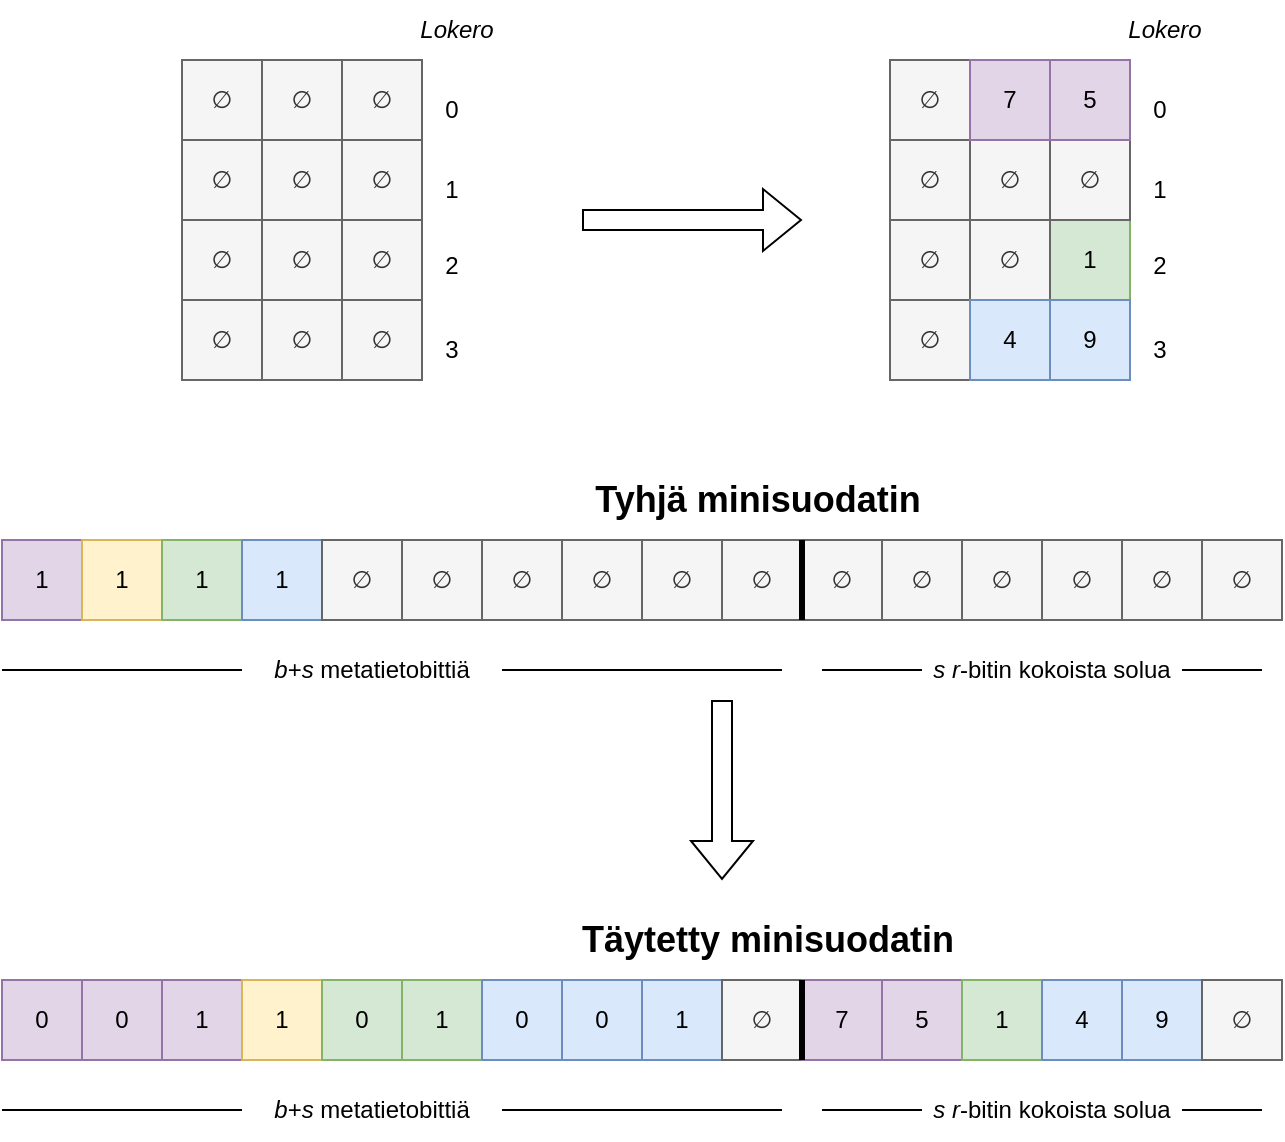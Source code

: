 <mxfile version="22.1.18" type="github">
  <diagram name="Sivu-1" id="PFor0DCCQz3-RbrPlGG-">
    <mxGraphModel dx="2002" dy="1153" grid="1" gridSize="10" guides="1" tooltips="1" connect="1" arrows="1" fold="1" page="1" pageScale="1" pageWidth="827" pageHeight="1169" math="0" shadow="0">
      <root>
        <mxCell id="0" />
        <mxCell id="1" parent="0" />
        <mxCell id="vQJSD4NfKstMM5VLypwr-68" value="" style="shape=flexArrow;endArrow=classic;html=1;rounded=0;" edge="1" parent="1">
          <mxGeometry width="50" height="50" relative="1" as="geometry">
            <mxPoint x="370" y="200" as="sourcePoint" />
            <mxPoint x="480" y="200" as="targetPoint" />
          </mxGeometry>
        </mxCell>
        <mxCell id="vQJSD4NfKstMM5VLypwr-69" value="" style="group" vertex="1" connectable="0" parent="1">
          <mxGeometry x="80" y="540" width="640" height="120" as="geometry" />
        </mxCell>
        <mxCell id="0MBsFlT_AJ7sOl0La73U-1" value="0" style="whiteSpace=wrap;html=1;aspect=fixed;fillColor=#e1d5e7;strokeColor=#9673a6;" parent="vQJSD4NfKstMM5VLypwr-69" vertex="1">
          <mxGeometry y="40" width="40" height="40" as="geometry" />
        </mxCell>
        <mxCell id="0MBsFlT_AJ7sOl0La73U-19" value="0" style="whiteSpace=wrap;html=1;aspect=fixed;fillColor=#e1d5e7;strokeColor=#9673a6;" parent="vQJSD4NfKstMM5VLypwr-69" vertex="1">
          <mxGeometry x="40" y="40" width="40" height="40" as="geometry" />
        </mxCell>
        <mxCell id="0MBsFlT_AJ7sOl0La73U-20" value="1" style="whiteSpace=wrap;html=1;aspect=fixed;fillColor=#e1d5e7;strokeColor=#9673a6;" parent="vQJSD4NfKstMM5VLypwr-69" vertex="1">
          <mxGeometry x="80" y="40" width="40" height="40" as="geometry" />
        </mxCell>
        <mxCell id="0MBsFlT_AJ7sOl0La73U-21" value="1" style="whiteSpace=wrap;html=1;aspect=fixed;fillColor=#fff2cc;strokeColor=#d6b656;" parent="vQJSD4NfKstMM5VLypwr-69" vertex="1">
          <mxGeometry x="120" y="40" width="40" height="40" as="geometry" />
        </mxCell>
        <mxCell id="0MBsFlT_AJ7sOl0La73U-22" value="0" style="whiteSpace=wrap;html=1;aspect=fixed;fillColor=#d5e8d4;strokeColor=#82b366;" parent="vQJSD4NfKstMM5VLypwr-69" vertex="1">
          <mxGeometry x="160" y="40" width="40" height="40" as="geometry" />
        </mxCell>
        <mxCell id="0MBsFlT_AJ7sOl0La73U-23" value="1" style="whiteSpace=wrap;html=1;aspect=fixed;fillColor=#d5e8d4;strokeColor=#82b366;" parent="vQJSD4NfKstMM5VLypwr-69" vertex="1">
          <mxGeometry x="200" y="40" width="40" height="40" as="geometry" />
        </mxCell>
        <mxCell id="0MBsFlT_AJ7sOl0La73U-24" value="0" style="whiteSpace=wrap;html=1;aspect=fixed;fillColor=#dae8fc;strokeColor=#6c8ebf;" parent="vQJSD4NfKstMM5VLypwr-69" vertex="1">
          <mxGeometry x="240" y="40" width="40" height="40" as="geometry" />
        </mxCell>
        <mxCell id="0MBsFlT_AJ7sOl0La73U-25" value="0" style="whiteSpace=wrap;html=1;aspect=fixed;fillColor=#dae8fc;strokeColor=#6c8ebf;" parent="vQJSD4NfKstMM5VLypwr-69" vertex="1">
          <mxGeometry x="280" y="40" width="40" height="40" as="geometry" />
        </mxCell>
        <mxCell id="0MBsFlT_AJ7sOl0La73U-26" value="1" style="whiteSpace=wrap;html=1;aspect=fixed;fillColor=#dae8fc;strokeColor=#6c8ebf;" parent="vQJSD4NfKstMM5VLypwr-69" vertex="1">
          <mxGeometry x="320" y="40" width="40" height="40" as="geometry" />
        </mxCell>
        <mxCell id="0MBsFlT_AJ7sOl0La73U-29" value="∅" style="whiteSpace=wrap;html=1;aspect=fixed;fillColor=#f5f5f5;fontColor=#333333;strokeColor=#666666;" parent="vQJSD4NfKstMM5VLypwr-69" vertex="1">
          <mxGeometry x="360" y="40" width="40" height="40" as="geometry" />
        </mxCell>
        <mxCell id="vQJSD4NfKstMM5VLypwr-18" value="5" style="whiteSpace=wrap;html=1;aspect=fixed;fillColor=#e1d5e7;strokeColor=#9673a6;" vertex="1" parent="vQJSD4NfKstMM5VLypwr-69">
          <mxGeometry x="440" y="40" width="40" height="40" as="geometry" />
        </mxCell>
        <mxCell id="vQJSD4NfKstMM5VLypwr-19" value="7" style="whiteSpace=wrap;html=1;aspect=fixed;fillColor=#e1d5e7;strokeColor=#9673a6;" vertex="1" parent="vQJSD4NfKstMM5VLypwr-69">
          <mxGeometry x="400" y="40" width="40" height="40" as="geometry" />
        </mxCell>
        <mxCell id="vQJSD4NfKstMM5VLypwr-20" value="1" style="whiteSpace=wrap;html=1;aspect=fixed;fillColor=#d5e8d4;strokeColor=#82b366;" vertex="1" parent="vQJSD4NfKstMM5VLypwr-69">
          <mxGeometry x="480" y="40" width="40" height="40" as="geometry" />
        </mxCell>
        <mxCell id="vQJSD4NfKstMM5VLypwr-21" value="9" style="whiteSpace=wrap;html=1;aspect=fixed;fillColor=#dae8fc;strokeColor=#6c8ebf;" vertex="1" parent="vQJSD4NfKstMM5VLypwr-69">
          <mxGeometry x="560" y="40" width="40" height="40" as="geometry" />
        </mxCell>
        <mxCell id="vQJSD4NfKstMM5VLypwr-22" value="4" style="whiteSpace=wrap;html=1;aspect=fixed;fillColor=#dae8fc;strokeColor=#6c8ebf;" vertex="1" parent="vQJSD4NfKstMM5VLypwr-69">
          <mxGeometry x="520" y="40" width="40" height="40" as="geometry" />
        </mxCell>
        <mxCell id="vQJSD4NfKstMM5VLypwr-23" value="∅" style="whiteSpace=wrap;html=1;aspect=fixed;fillColor=#f5f5f5;fontColor=#333333;strokeColor=#666666;" vertex="1" parent="vQJSD4NfKstMM5VLypwr-69">
          <mxGeometry x="600" y="40" width="40" height="40" as="geometry" />
        </mxCell>
        <mxCell id="vQJSD4NfKstMM5VLypwr-26" value="" style="endArrow=none;html=1;rounded=0;curved=1;strokeWidth=3;entryX=0;entryY=0;entryDx=0;entryDy=0;" edge="1" parent="vQJSD4NfKstMM5VLypwr-69" target="vQJSD4NfKstMM5VLypwr-19">
          <mxGeometry width="50" height="50" relative="1" as="geometry">
            <mxPoint x="400" y="80" as="sourcePoint" />
            <mxPoint x="400" y="160" as="targetPoint" />
          </mxGeometry>
        </mxCell>
        <mxCell id="vQJSD4NfKstMM5VLypwr-31" value="b&lt;span style=&quot;font-style: normal;&quot;&gt;+&lt;/span&gt;s&lt;span style=&quot;font-style: normal;&quot;&gt;&amp;nbsp;metatietobittiä&lt;/span&gt;" style="text;html=1;strokeColor=none;fillColor=none;align=center;verticalAlign=middle;whiteSpace=wrap;rounded=0;fontStyle=2" vertex="1" parent="vQJSD4NfKstMM5VLypwr-69">
          <mxGeometry x="120" y="90" width="130" height="30" as="geometry" />
        </mxCell>
        <mxCell id="vQJSD4NfKstMM5VLypwr-32" value="" style="endArrow=none;html=1;rounded=0;exitX=0;exitY=0.5;exitDx=0;exitDy=0;" edge="1" parent="vQJSD4NfKstMM5VLypwr-69" source="vQJSD4NfKstMM5VLypwr-31">
          <mxGeometry width="50" height="50" relative="1" as="geometry">
            <mxPoint x="100" y="104.5" as="sourcePoint" />
            <mxPoint y="105" as="targetPoint" />
          </mxGeometry>
        </mxCell>
        <mxCell id="vQJSD4NfKstMM5VLypwr-33" value="" style="endArrow=none;html=1;rounded=0;" edge="1" parent="vQJSD4NfKstMM5VLypwr-69">
          <mxGeometry width="50" height="50" relative="1" as="geometry">
            <mxPoint x="390" y="105" as="sourcePoint" />
            <mxPoint x="250" y="105" as="targetPoint" />
          </mxGeometry>
        </mxCell>
        <mxCell id="vQJSD4NfKstMM5VLypwr-34" value="&lt;b style=&quot;font-size: 18px;&quot;&gt;Täytetty minisuodatin&lt;/b&gt;" style="text;html=1;strokeColor=none;fillColor=none;align=center;verticalAlign=middle;whiteSpace=wrap;rounded=0;fontSize=18;" vertex="1" parent="vQJSD4NfKstMM5VLypwr-69">
          <mxGeometry x="280" width="206" height="40" as="geometry" />
        </mxCell>
        <mxCell id="vQJSD4NfKstMM5VLypwr-39" value="&lt;i&gt;s&lt;/i&gt;&amp;nbsp;&lt;i&gt;r&lt;/i&gt;-bitin kokoista solua" style="text;html=1;strokeColor=none;fillColor=none;align=center;verticalAlign=middle;whiteSpace=wrap;rounded=0;" vertex="1" parent="vQJSD4NfKstMM5VLypwr-69">
          <mxGeometry x="460" y="90" width="130" height="30" as="geometry" />
        </mxCell>
        <mxCell id="vQJSD4NfKstMM5VLypwr-40" value="" style="endArrow=none;html=1;rounded=0;exitX=0;exitY=0.5;exitDx=0;exitDy=0;" edge="1" parent="vQJSD4NfKstMM5VLypwr-69" source="vQJSD4NfKstMM5VLypwr-39">
          <mxGeometry width="50" height="50" relative="1" as="geometry">
            <mxPoint x="460" y="140" as="sourcePoint" />
            <mxPoint x="410" y="105" as="targetPoint" />
          </mxGeometry>
        </mxCell>
        <mxCell id="vQJSD4NfKstMM5VLypwr-41" value="" style="endArrow=none;html=1;rounded=0;entryX=1;entryY=0.5;entryDx=0;entryDy=0;" edge="1" parent="vQJSD4NfKstMM5VLypwr-69" target="vQJSD4NfKstMM5VLypwr-39">
          <mxGeometry width="50" height="50" relative="1" as="geometry">
            <mxPoint x="630" y="105" as="sourcePoint" />
            <mxPoint x="610" y="104.5" as="targetPoint" />
          </mxGeometry>
        </mxCell>
        <mxCell id="vQJSD4NfKstMM5VLypwr-70" value="" style="group" vertex="1" connectable="0" parent="1">
          <mxGeometry x="80" y="320" width="640" height="120" as="geometry" />
        </mxCell>
        <mxCell id="vQJSD4NfKstMM5VLypwr-1" value="1" style="whiteSpace=wrap;html=1;aspect=fixed;fillColor=#e1d5e7;strokeColor=#9673a6;" vertex="1" parent="vQJSD4NfKstMM5VLypwr-70">
          <mxGeometry y="40" width="40" height="40" as="geometry" />
        </mxCell>
        <mxCell id="vQJSD4NfKstMM5VLypwr-2" value="1" style="whiteSpace=wrap;html=1;aspect=fixed;fillColor=#fff2cc;strokeColor=#d6b656;" vertex="1" parent="vQJSD4NfKstMM5VLypwr-70">
          <mxGeometry x="40" y="40" width="40" height="40" as="geometry" />
        </mxCell>
        <mxCell id="vQJSD4NfKstMM5VLypwr-3" value="1" style="whiteSpace=wrap;html=1;aspect=fixed;fillColor=#d5e8d4;strokeColor=#82b366;" vertex="1" parent="vQJSD4NfKstMM5VLypwr-70">
          <mxGeometry x="80" y="40" width="40" height="40" as="geometry" />
        </mxCell>
        <mxCell id="vQJSD4NfKstMM5VLypwr-4" value="1" style="whiteSpace=wrap;html=1;aspect=fixed;fillColor=#dae8fc;strokeColor=#6c8ebf;" vertex="1" parent="vQJSD4NfKstMM5VLypwr-70">
          <mxGeometry x="120" y="40" width="40" height="40" as="geometry" />
        </mxCell>
        <mxCell id="vQJSD4NfKstMM5VLypwr-5" value="∅" style="whiteSpace=wrap;html=1;aspect=fixed;fillColor=#f5f5f5;fontColor=#333333;strokeColor=#666666;" vertex="1" parent="vQJSD4NfKstMM5VLypwr-70">
          <mxGeometry x="160" y="40" width="40" height="40" as="geometry" />
        </mxCell>
        <mxCell id="vQJSD4NfKstMM5VLypwr-6" value="∅" style="whiteSpace=wrap;html=1;aspect=fixed;fillColor=#f5f5f5;fontColor=#333333;strokeColor=#666666;" vertex="1" parent="vQJSD4NfKstMM5VLypwr-70">
          <mxGeometry x="200" y="40" width="40" height="40" as="geometry" />
        </mxCell>
        <mxCell id="vQJSD4NfKstMM5VLypwr-7" value="∅" style="whiteSpace=wrap;html=1;aspect=fixed;fillColor=#f5f5f5;fontColor=#333333;strokeColor=#666666;" vertex="1" parent="vQJSD4NfKstMM5VLypwr-70">
          <mxGeometry x="240" y="40" width="40" height="40" as="geometry" />
        </mxCell>
        <mxCell id="vQJSD4NfKstMM5VLypwr-9" value="∅" style="whiteSpace=wrap;html=1;aspect=fixed;fillColor=#f5f5f5;fontColor=#333333;strokeColor=#666666;" vertex="1" parent="vQJSD4NfKstMM5VLypwr-70">
          <mxGeometry x="280" y="40" width="40" height="40" as="geometry" />
        </mxCell>
        <mxCell id="vQJSD4NfKstMM5VLypwr-10" value="∅" style="whiteSpace=wrap;html=1;aspect=fixed;fillColor=#f5f5f5;fontColor=#333333;strokeColor=#666666;" vertex="1" parent="vQJSD4NfKstMM5VLypwr-70">
          <mxGeometry x="360" y="40" width="40" height="40" as="geometry" />
        </mxCell>
        <mxCell id="vQJSD4NfKstMM5VLypwr-11" value="∅" style="whiteSpace=wrap;html=1;aspect=fixed;fillColor=#f5f5f5;fontColor=#333333;strokeColor=#666666;" vertex="1" parent="vQJSD4NfKstMM5VLypwr-70">
          <mxGeometry x="320" y="40" width="40" height="40" as="geometry" />
        </mxCell>
        <mxCell id="vQJSD4NfKstMM5VLypwr-12" value="∅" style="whiteSpace=wrap;html=1;aspect=fixed;fillColor=#f5f5f5;fontColor=#333333;strokeColor=#666666;" vertex="1" parent="vQJSD4NfKstMM5VLypwr-70">
          <mxGeometry x="440" y="40" width="40" height="40" as="geometry" />
        </mxCell>
        <mxCell id="vQJSD4NfKstMM5VLypwr-13" value="∅" style="whiteSpace=wrap;html=1;aspect=fixed;fillColor=#f5f5f5;fontColor=#333333;strokeColor=#666666;" vertex="1" parent="vQJSD4NfKstMM5VLypwr-70">
          <mxGeometry x="480" y="40" width="40" height="40" as="geometry" />
        </mxCell>
        <mxCell id="vQJSD4NfKstMM5VLypwr-14" value="∅" style="whiteSpace=wrap;html=1;aspect=fixed;fillColor=#f5f5f5;fontColor=#333333;strokeColor=#666666;" vertex="1" parent="vQJSD4NfKstMM5VLypwr-70">
          <mxGeometry x="520" y="40" width="40" height="40" as="geometry" />
        </mxCell>
        <mxCell id="vQJSD4NfKstMM5VLypwr-15" value="∅" style="whiteSpace=wrap;html=1;aspect=fixed;fillColor=#f5f5f5;fontColor=#333333;strokeColor=#666666;" vertex="1" parent="vQJSD4NfKstMM5VLypwr-70">
          <mxGeometry x="600" y="40" width="40" height="40" as="geometry" />
        </mxCell>
        <mxCell id="vQJSD4NfKstMM5VLypwr-16" value="∅" style="whiteSpace=wrap;html=1;aspect=fixed;fillColor=#f5f5f5;fontColor=#333333;strokeColor=#666666;" vertex="1" parent="vQJSD4NfKstMM5VLypwr-70">
          <mxGeometry x="560" y="40" width="40" height="40" as="geometry" />
        </mxCell>
        <mxCell id="vQJSD4NfKstMM5VLypwr-17" value="∅" style="whiteSpace=wrap;html=1;aspect=fixed;fillColor=#f5f5f5;fontColor=#333333;strokeColor=#666666;" vertex="1" parent="vQJSD4NfKstMM5VLypwr-70">
          <mxGeometry x="400" y="40" width="40" height="40" as="geometry" />
        </mxCell>
        <mxCell id="vQJSD4NfKstMM5VLypwr-24" value="&lt;b style=&quot;font-size: 18px;&quot;&gt;Tyhjä minisuodatin&lt;/b&gt;" style="text;html=1;strokeColor=none;fillColor=none;align=center;verticalAlign=middle;whiteSpace=wrap;rounded=0;fontSize=18;" vertex="1" parent="vQJSD4NfKstMM5VLypwr-70">
          <mxGeometry x="280" width="196" height="40" as="geometry" />
        </mxCell>
        <mxCell id="vQJSD4NfKstMM5VLypwr-27" value="" style="endArrow=none;html=1;rounded=0;curved=1;strokeWidth=3;entryX=0;entryY=0;entryDx=0;entryDy=0;exitX=0;exitY=1;exitDx=0;exitDy=0;" edge="1" parent="vQJSD4NfKstMM5VLypwr-70" source="vQJSD4NfKstMM5VLypwr-17" target="vQJSD4NfKstMM5VLypwr-17">
          <mxGeometry width="50" height="50" relative="1" as="geometry">
            <mxPoint x="410" y="250" as="sourcePoint" />
            <mxPoint x="410" y="210" as="targetPoint" />
          </mxGeometry>
        </mxCell>
        <mxCell id="vQJSD4NfKstMM5VLypwr-28" value="b&lt;span style=&quot;font-style: normal;&quot;&gt;+&lt;/span&gt;s&lt;span style=&quot;font-style: normal;&quot;&gt;&amp;nbsp;metatietobittiä&lt;/span&gt;" style="text;html=1;strokeColor=none;fillColor=none;align=center;verticalAlign=middle;whiteSpace=wrap;rounded=0;fontStyle=2" vertex="1" parent="vQJSD4NfKstMM5VLypwr-70">
          <mxGeometry x="120" y="90" width="130" height="30" as="geometry" />
        </mxCell>
        <mxCell id="vQJSD4NfKstMM5VLypwr-29" value="" style="endArrow=none;html=1;rounded=0;exitX=0;exitY=0.5;exitDx=0;exitDy=0;" edge="1" parent="vQJSD4NfKstMM5VLypwr-70" source="vQJSD4NfKstMM5VLypwr-28">
          <mxGeometry width="50" height="50" relative="1" as="geometry">
            <mxPoint x="100" y="104.5" as="sourcePoint" />
            <mxPoint y="105" as="targetPoint" />
          </mxGeometry>
        </mxCell>
        <mxCell id="vQJSD4NfKstMM5VLypwr-30" value="" style="endArrow=none;html=1;rounded=0;" edge="1" parent="vQJSD4NfKstMM5VLypwr-70">
          <mxGeometry width="50" height="50" relative="1" as="geometry">
            <mxPoint x="390" y="105" as="sourcePoint" />
            <mxPoint x="250" y="105" as="targetPoint" />
          </mxGeometry>
        </mxCell>
        <mxCell id="vQJSD4NfKstMM5VLypwr-36" value="&lt;i&gt;s&lt;/i&gt;&amp;nbsp;&lt;i&gt;r&lt;/i&gt;-bitin kokoista solua" style="text;html=1;strokeColor=none;fillColor=none;align=center;verticalAlign=middle;whiteSpace=wrap;rounded=0;" vertex="1" parent="vQJSD4NfKstMM5VLypwr-70">
          <mxGeometry x="460" y="90" width="130" height="30" as="geometry" />
        </mxCell>
        <mxCell id="vQJSD4NfKstMM5VLypwr-37" value="" style="endArrow=none;html=1;rounded=0;exitX=0;exitY=0.5;exitDx=0;exitDy=0;" edge="1" parent="vQJSD4NfKstMM5VLypwr-70" source="vQJSD4NfKstMM5VLypwr-36">
          <mxGeometry width="50" height="50" relative="1" as="geometry">
            <mxPoint x="460" y="140" as="sourcePoint" />
            <mxPoint x="410" y="105" as="targetPoint" />
          </mxGeometry>
        </mxCell>
        <mxCell id="vQJSD4NfKstMM5VLypwr-38" value="" style="endArrow=none;html=1;rounded=0;entryX=1;entryY=0.5;entryDx=0;entryDy=0;" edge="1" parent="vQJSD4NfKstMM5VLypwr-70" target="vQJSD4NfKstMM5VLypwr-36">
          <mxGeometry width="50" height="50" relative="1" as="geometry">
            <mxPoint x="630" y="105" as="sourcePoint" />
            <mxPoint x="610" y="104.5" as="targetPoint" />
          </mxGeometry>
        </mxCell>
        <mxCell id="vQJSD4NfKstMM5VLypwr-71" value="" style="shape=flexArrow;endArrow=classic;html=1;rounded=0;" edge="1" parent="1">
          <mxGeometry width="50" height="50" relative="1" as="geometry">
            <mxPoint x="440" y="440" as="sourcePoint" />
            <mxPoint x="440" y="530" as="targetPoint" />
          </mxGeometry>
        </mxCell>
        <mxCell id="vQJSD4NfKstMM5VLypwr-72" value="" style="group" vertex="1" connectable="0" parent="1">
          <mxGeometry x="170" y="90" width="170" height="190" as="geometry" />
        </mxCell>
        <mxCell id="vQJSD4NfKstMM5VLypwr-43" value="∅" style="whiteSpace=wrap;html=1;aspect=fixed;fillColor=#f5f5f5;fontColor=#333333;strokeColor=#666666;" vertex="1" parent="vQJSD4NfKstMM5VLypwr-72">
          <mxGeometry y="30" width="40" height="40" as="geometry" />
        </mxCell>
        <mxCell id="vQJSD4NfKstMM5VLypwr-44" value="∅" style="whiteSpace=wrap;html=1;aspect=fixed;fillColor=#f5f5f5;fontColor=#333333;strokeColor=#666666;" vertex="1" parent="vQJSD4NfKstMM5VLypwr-72">
          <mxGeometry y="70" width="40" height="40" as="geometry" />
        </mxCell>
        <mxCell id="vQJSD4NfKstMM5VLypwr-45" value="∅" style="whiteSpace=wrap;html=1;aspect=fixed;fillColor=#f5f5f5;fontColor=#333333;strokeColor=#666666;" vertex="1" parent="vQJSD4NfKstMM5VLypwr-72">
          <mxGeometry y="110" width="40" height="40" as="geometry" />
        </mxCell>
        <mxCell id="vQJSD4NfKstMM5VLypwr-47" value="∅" style="whiteSpace=wrap;html=1;aspect=fixed;fillColor=#f5f5f5;fontColor=#333333;strokeColor=#666666;" vertex="1" parent="vQJSD4NfKstMM5VLypwr-72">
          <mxGeometry x="40" y="110" width="40" height="40" as="geometry" />
        </mxCell>
        <mxCell id="vQJSD4NfKstMM5VLypwr-48" value="∅" style="whiteSpace=wrap;html=1;aspect=fixed;fillColor=#f5f5f5;fontColor=#333333;strokeColor=#666666;" vertex="1" parent="vQJSD4NfKstMM5VLypwr-72">
          <mxGeometry y="150" width="40" height="40" as="geometry" />
        </mxCell>
        <mxCell id="vQJSD4NfKstMM5VLypwr-51" value="∅" style="whiteSpace=wrap;html=1;aspect=fixed;fillColor=#f5f5f5;fontColor=#333333;strokeColor=#666666;" vertex="1" parent="vQJSD4NfKstMM5VLypwr-72">
          <mxGeometry x="40" y="70" width="40" height="40" as="geometry" />
        </mxCell>
        <mxCell id="vQJSD4NfKstMM5VLypwr-52" value="∅" style="whiteSpace=wrap;html=1;aspect=fixed;fillColor=#f5f5f5;fontColor=#333333;strokeColor=#666666;" vertex="1" parent="vQJSD4NfKstMM5VLypwr-72">
          <mxGeometry x="80" y="70" width="40" height="40" as="geometry" />
        </mxCell>
        <mxCell id="vQJSD4NfKstMM5VLypwr-55" value="Lokero" style="text;html=1;strokeColor=none;fillColor=none;align=center;verticalAlign=middle;whiteSpace=wrap;rounded=0;fontStyle=2" vertex="1" parent="vQJSD4NfKstMM5VLypwr-72">
          <mxGeometry x="115" width="45" height="30" as="geometry" />
        </mxCell>
        <mxCell id="vQJSD4NfKstMM5VLypwr-56" value="0" style="text;html=1;strokeColor=none;fillColor=none;align=center;verticalAlign=middle;whiteSpace=wrap;rounded=0;" vertex="1" parent="vQJSD4NfKstMM5VLypwr-72">
          <mxGeometry x="105" y="40" width="60" height="30" as="geometry" />
        </mxCell>
        <mxCell id="vQJSD4NfKstMM5VLypwr-57" value="1" style="text;html=1;strokeColor=none;fillColor=none;align=center;verticalAlign=middle;whiteSpace=wrap;rounded=0;" vertex="1" parent="vQJSD4NfKstMM5VLypwr-72">
          <mxGeometry x="105" y="80" width="60" height="30" as="geometry" />
        </mxCell>
        <mxCell id="vQJSD4NfKstMM5VLypwr-58" value="2" style="text;html=1;strokeColor=none;fillColor=none;align=center;verticalAlign=middle;whiteSpace=wrap;rounded=0;" vertex="1" parent="vQJSD4NfKstMM5VLypwr-72">
          <mxGeometry x="100" y="115" width="70" height="35" as="geometry" />
        </mxCell>
        <mxCell id="vQJSD4NfKstMM5VLypwr-59" value="3" style="text;html=1;strokeColor=none;fillColor=none;align=center;verticalAlign=middle;whiteSpace=wrap;rounded=0;" vertex="1" parent="vQJSD4NfKstMM5VLypwr-72">
          <mxGeometry x="105" y="160" width="60" height="30" as="geometry" />
        </mxCell>
        <mxCell id="vQJSD4NfKstMM5VLypwr-60" value="∅" style="whiteSpace=wrap;html=1;aspect=fixed;fillColor=#f5f5f5;fontColor=#333333;strokeColor=#666666;" vertex="1" parent="vQJSD4NfKstMM5VLypwr-72">
          <mxGeometry x="80" y="30" width="40" height="40" as="geometry" />
        </mxCell>
        <mxCell id="vQJSD4NfKstMM5VLypwr-61" value="∅" style="whiteSpace=wrap;html=1;aspect=fixed;fillColor=#f5f5f5;fontColor=#333333;strokeColor=#666666;" vertex="1" parent="vQJSD4NfKstMM5VLypwr-72">
          <mxGeometry x="40" y="30" width="40" height="40" as="geometry" />
        </mxCell>
        <mxCell id="vQJSD4NfKstMM5VLypwr-62" value="∅" style="whiteSpace=wrap;html=1;aspect=fixed;fillColor=#f5f5f5;fontColor=#333333;strokeColor=#666666;" vertex="1" parent="vQJSD4NfKstMM5VLypwr-72">
          <mxGeometry x="80" y="110" width="40" height="40" as="geometry" />
        </mxCell>
        <mxCell id="vQJSD4NfKstMM5VLypwr-63" value="∅" style="whiteSpace=wrap;html=1;aspect=fixed;fillColor=#f5f5f5;fontColor=#333333;strokeColor=#666666;" vertex="1" parent="vQJSD4NfKstMM5VLypwr-72">
          <mxGeometry x="40" y="150" width="40" height="40" as="geometry" />
        </mxCell>
        <mxCell id="vQJSD4NfKstMM5VLypwr-64" value="∅" style="whiteSpace=wrap;html=1;aspect=fixed;fillColor=#f5f5f5;fontColor=#333333;strokeColor=#666666;" vertex="1" parent="vQJSD4NfKstMM5VLypwr-72">
          <mxGeometry x="80" y="150" width="40" height="40" as="geometry" />
        </mxCell>
        <mxCell id="vQJSD4NfKstMM5VLypwr-73" value="" style="group" vertex="1" connectable="0" parent="1">
          <mxGeometry x="524" y="90" width="170" height="190" as="geometry" />
        </mxCell>
        <mxCell id="0MBsFlT_AJ7sOl0La73U-2" value="∅" style="whiteSpace=wrap;html=1;aspect=fixed;fillColor=#f5f5f5;fontColor=#333333;strokeColor=#666666;" parent="vQJSD4NfKstMM5VLypwr-73" vertex="1">
          <mxGeometry y="30" width="40" height="40" as="geometry" />
        </mxCell>
        <mxCell id="0MBsFlT_AJ7sOl0La73U-3" value="∅" style="whiteSpace=wrap;html=1;aspect=fixed;fillColor=#f5f5f5;fontColor=#333333;strokeColor=#666666;" parent="vQJSD4NfKstMM5VLypwr-73" vertex="1">
          <mxGeometry y="70" width="40" height="40" as="geometry" />
        </mxCell>
        <mxCell id="0MBsFlT_AJ7sOl0La73U-4" value="∅" style="whiteSpace=wrap;html=1;aspect=fixed;fillColor=#f5f5f5;fontColor=#333333;strokeColor=#666666;" parent="vQJSD4NfKstMM5VLypwr-73" vertex="1">
          <mxGeometry y="110" width="40" height="40" as="geometry" />
        </mxCell>
        <mxCell id="0MBsFlT_AJ7sOl0La73U-5" value="1" style="whiteSpace=wrap;html=1;aspect=fixed;fillColor=#d5e8d4;strokeColor=#82b366;" parent="vQJSD4NfKstMM5VLypwr-73" vertex="1">
          <mxGeometry x="80" y="110" width="40" height="40" as="geometry" />
        </mxCell>
        <mxCell id="0MBsFlT_AJ7sOl0La73U-6" value="∅" style="whiteSpace=wrap;html=1;aspect=fixed;fillColor=#f5f5f5;fontColor=#333333;strokeColor=#666666;" parent="vQJSD4NfKstMM5VLypwr-73" vertex="1">
          <mxGeometry x="40" y="110" width="40" height="40" as="geometry" />
        </mxCell>
        <mxCell id="0MBsFlT_AJ7sOl0La73U-7" value="∅" style="whiteSpace=wrap;html=1;aspect=fixed;fillColor=#f5f5f5;fontColor=#333333;strokeColor=#666666;" parent="vQJSD4NfKstMM5VLypwr-73" vertex="1">
          <mxGeometry y="150" width="40" height="40" as="geometry" />
        </mxCell>
        <mxCell id="0MBsFlT_AJ7sOl0La73U-8" value="9" style="whiteSpace=wrap;html=1;aspect=fixed;fillColor=#dae8fc;strokeColor=#6c8ebf;" parent="vQJSD4NfKstMM5VLypwr-73" vertex="1">
          <mxGeometry x="80" y="150" width="40" height="40" as="geometry" />
        </mxCell>
        <mxCell id="0MBsFlT_AJ7sOl0La73U-9" value="4" style="whiteSpace=wrap;html=1;aspect=fixed;fillColor=#dae8fc;strokeColor=#6c8ebf;" parent="vQJSD4NfKstMM5VLypwr-73" vertex="1">
          <mxGeometry x="40" y="150" width="40" height="40" as="geometry" />
        </mxCell>
        <mxCell id="0MBsFlT_AJ7sOl0La73U-10" value="∅" style="whiteSpace=wrap;html=1;aspect=fixed;fillColor=#f5f5f5;fontColor=#333333;strokeColor=#666666;" parent="vQJSD4NfKstMM5VLypwr-73" vertex="1">
          <mxGeometry x="40" y="70" width="40" height="40" as="geometry" />
        </mxCell>
        <mxCell id="0MBsFlT_AJ7sOl0La73U-11" value="∅" style="whiteSpace=wrap;html=1;aspect=fixed;fillColor=#f5f5f5;fontColor=#333333;strokeColor=#666666;" parent="vQJSD4NfKstMM5VLypwr-73" vertex="1">
          <mxGeometry x="80" y="70" width="40" height="40" as="geometry" />
        </mxCell>
        <mxCell id="0MBsFlT_AJ7sOl0La73U-12" value="5" style="whiteSpace=wrap;html=1;aspect=fixed;fillColor=#e1d5e7;strokeColor=#9673a6;" parent="vQJSD4NfKstMM5VLypwr-73" vertex="1">
          <mxGeometry x="80" y="30" width="40" height="40" as="geometry" />
        </mxCell>
        <mxCell id="0MBsFlT_AJ7sOl0La73U-13" value="7" style="whiteSpace=wrap;html=1;aspect=fixed;fillColor=#e1d5e7;strokeColor=#9673a6;" parent="vQJSD4NfKstMM5VLypwr-73" vertex="1">
          <mxGeometry x="40" y="30" width="40" height="40" as="geometry" />
        </mxCell>
        <mxCell id="0MBsFlT_AJ7sOl0La73U-14" value="Lokero" style="text;html=1;strokeColor=none;fillColor=none;align=center;verticalAlign=middle;whiteSpace=wrap;rounded=0;fontStyle=2" parent="vQJSD4NfKstMM5VLypwr-73" vertex="1">
          <mxGeometry x="115" width="45" height="30" as="geometry" />
        </mxCell>
        <mxCell id="0MBsFlT_AJ7sOl0La73U-15" value="0" style="text;html=1;strokeColor=none;fillColor=none;align=center;verticalAlign=middle;whiteSpace=wrap;rounded=0;" parent="vQJSD4NfKstMM5VLypwr-73" vertex="1">
          <mxGeometry x="105" y="40" width="60" height="30" as="geometry" />
        </mxCell>
        <mxCell id="0MBsFlT_AJ7sOl0La73U-16" value="1" style="text;html=1;strokeColor=none;fillColor=none;align=center;verticalAlign=middle;whiteSpace=wrap;rounded=0;" parent="vQJSD4NfKstMM5VLypwr-73" vertex="1">
          <mxGeometry x="105" y="80" width="60" height="30" as="geometry" />
        </mxCell>
        <mxCell id="0MBsFlT_AJ7sOl0La73U-17" value="2" style="text;html=1;strokeColor=none;fillColor=none;align=center;verticalAlign=middle;whiteSpace=wrap;rounded=0;" parent="vQJSD4NfKstMM5VLypwr-73" vertex="1">
          <mxGeometry x="100" y="115" width="70" height="35" as="geometry" />
        </mxCell>
        <mxCell id="0MBsFlT_AJ7sOl0La73U-18" value="3" style="text;html=1;strokeColor=none;fillColor=none;align=center;verticalAlign=middle;whiteSpace=wrap;rounded=0;" parent="vQJSD4NfKstMM5VLypwr-73" vertex="1">
          <mxGeometry x="105" y="160" width="60" height="30" as="geometry" />
        </mxCell>
      </root>
    </mxGraphModel>
  </diagram>
</mxfile>
